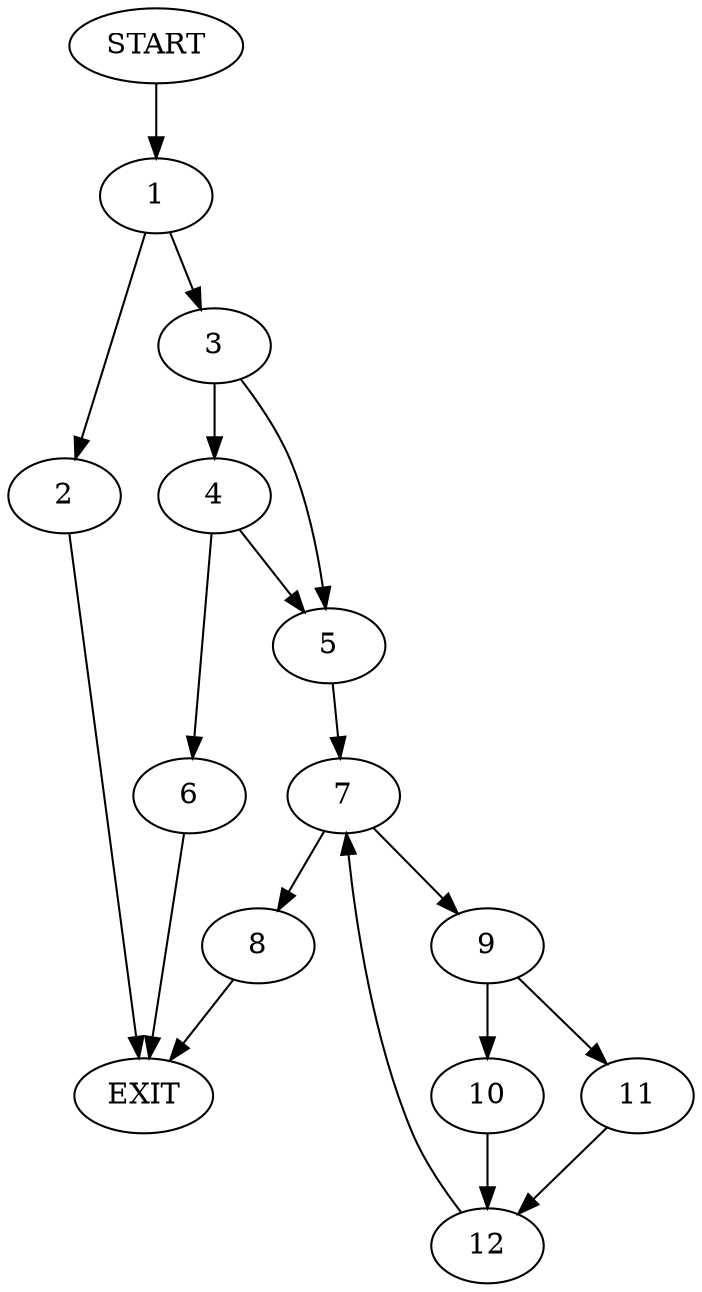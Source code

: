 digraph {
0 [label="START"]
13 [label="EXIT"]
0 -> 1
1 -> 2
1 -> 3
3 -> 4
3 -> 5
2 -> 13
4 -> 6
4 -> 5
5 -> 7
6 -> 13
7 -> 8
7 -> 9
9 -> 10
9 -> 11
8 -> 13
11 -> 12
10 -> 12
12 -> 7
}
